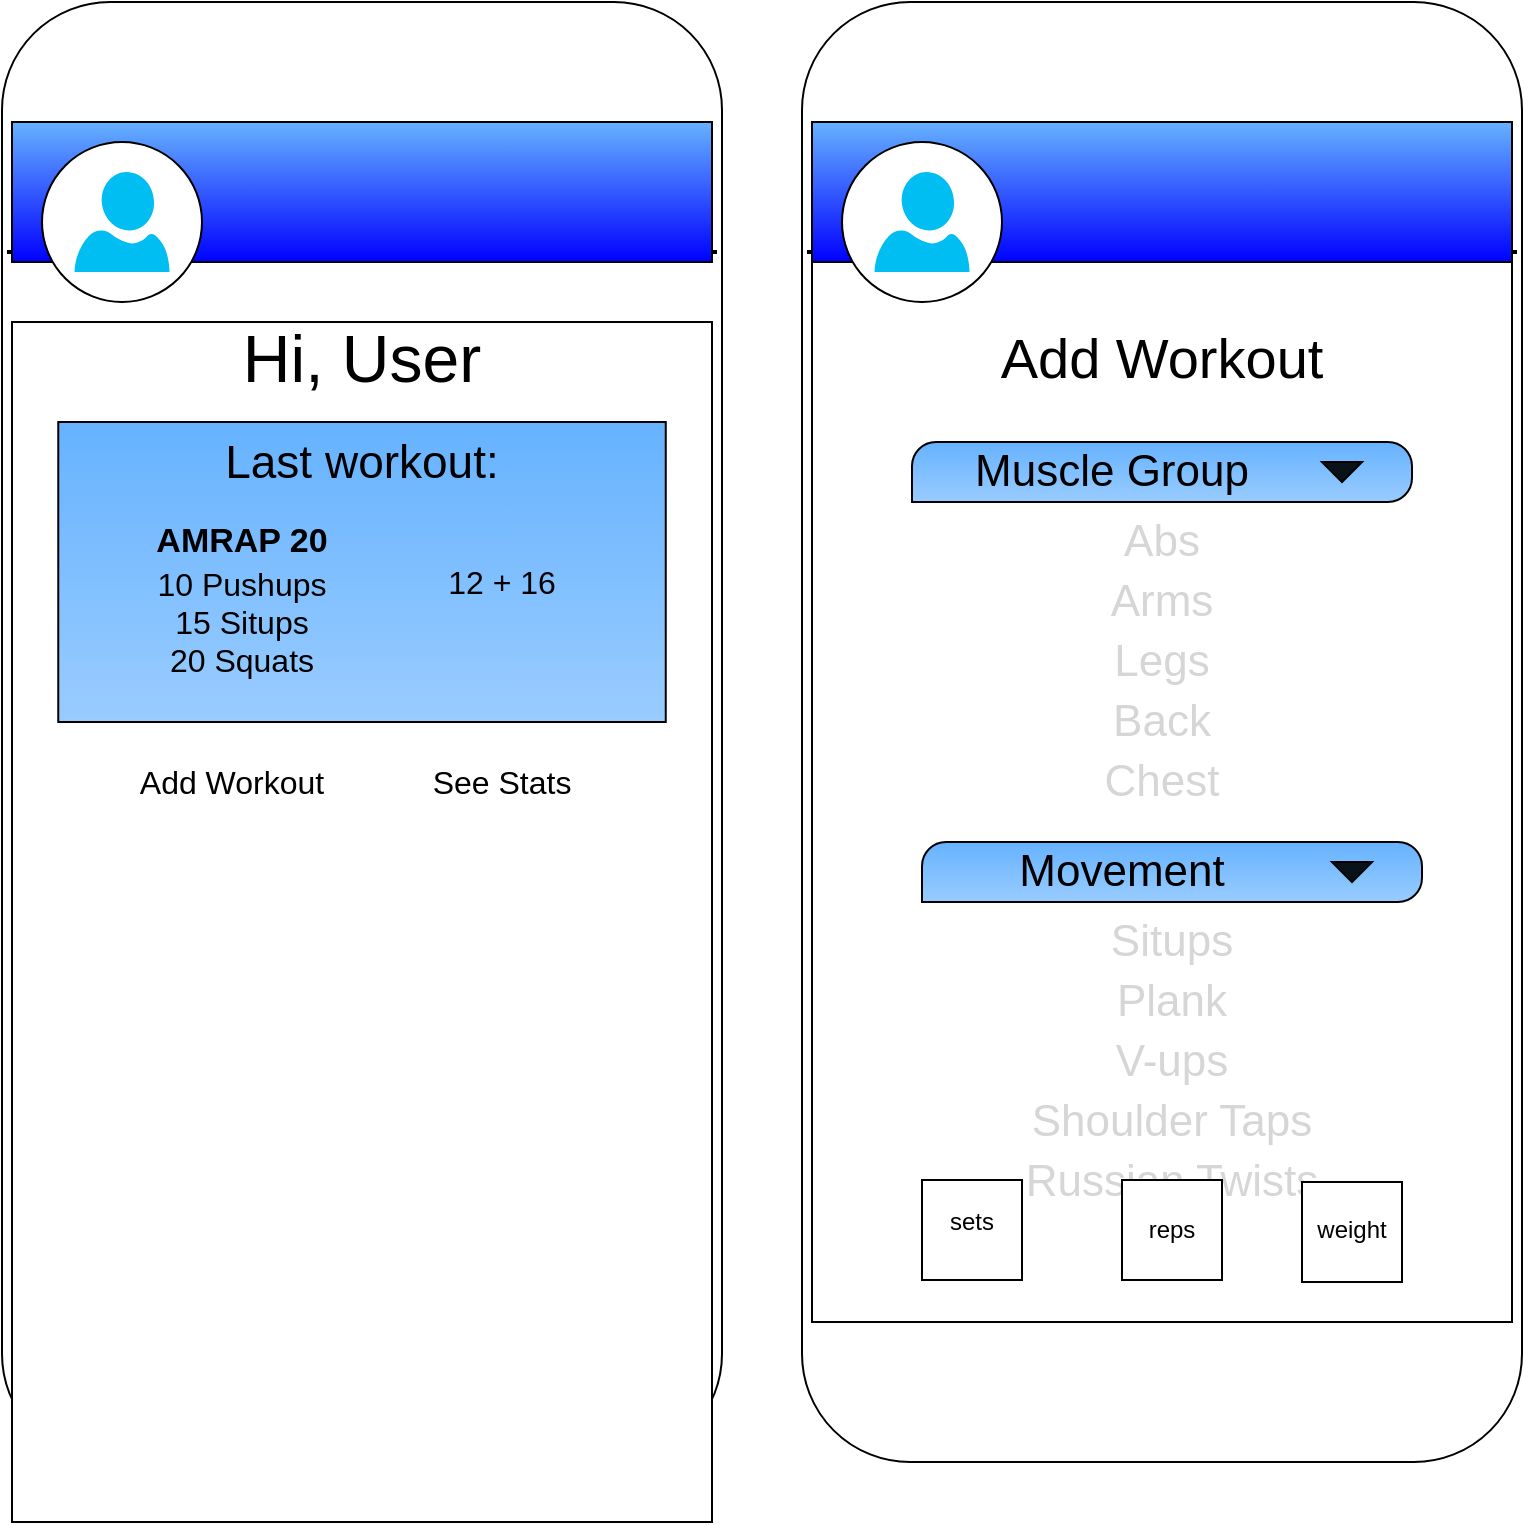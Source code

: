 <mxfile version="13.6.5" type="github" pages="2">
  <diagram id="KyPOi3YeEkolavE5UeDp" name="Entry, Add Workout">
    <mxGraphModel dx="1426" dy="770" grid="1" gridSize="10" guides="1" tooltips="1" connect="1" arrows="1" fold="1" page="1" pageScale="1" pageWidth="850" pageHeight="1100" math="0" shadow="0">
      <root>
        <mxCell id="0" />
        <mxCell id="1" parent="0" />
        <mxCell id="WjqQu0tN3Q2xeVW4dF_L-2" value="" style="rounded=1;whiteSpace=wrap;html=1;" parent="1" vertex="1">
          <mxGeometry x="440" y="20" width="360" height="730" as="geometry" />
        </mxCell>
        <mxCell id="WjqQu0tN3Q2xeVW4dF_L-1" value="" style="rounded=1;whiteSpace=wrap;html=1;arcSize=15;" parent="1" vertex="1">
          <mxGeometry x="40" y="20" width="360" height="730" as="geometry" />
        </mxCell>
        <mxCell id="WjqQu0tN3Q2xeVW4dF_L-9" value="" style="rounded=0;whiteSpace=wrap;html=1;" parent="1" vertex="1">
          <mxGeometry x="45" y="180" width="350" height="600" as="geometry" />
        </mxCell>
        <mxCell id="WjqQu0tN3Q2xeVW4dF_L-10" value="" style="rounded=0;whiteSpace=wrap;html=1;" parent="1" vertex="1">
          <mxGeometry x="445" y="80" width="350" height="600" as="geometry" />
        </mxCell>
        <mxCell id="WjqQu0tN3Q2xeVW4dF_L-8" value="" style="line;strokeWidth=2;html=1;" parent="1" vertex="1">
          <mxGeometry x="42.5" y="140" width="355" height="10" as="geometry" />
        </mxCell>
        <mxCell id="WjqQu0tN3Q2xeVW4dF_L-12" value="" style="line;strokeWidth=2;html=1;" parent="1" vertex="1">
          <mxGeometry x="442.5" y="140" width="355" height="10" as="geometry" />
        </mxCell>
        <mxCell id="WjqQu0tN3Q2xeVW4dF_L-16" value="" style="rounded=0;whiteSpace=wrap;html=1;gradientColor=#0000FF;fillColor=#66B2FF;" parent="1" vertex="1">
          <mxGeometry x="45" y="80" width="350" height="70" as="geometry" />
        </mxCell>
        <mxCell id="WjqQu0tN3Q2xeVW4dF_L-17" value="" style="rounded=0;whiteSpace=wrap;html=1;gradientColor=#0000FF;fillColor=#66B2FF;" parent="1" vertex="1">
          <mxGeometry x="445" y="80" width="350" height="70" as="geometry" />
        </mxCell>
        <mxCell id="WjqQu0tN3Q2xeVW4dF_L-13" value="" style="ellipse;whiteSpace=wrap;html=1;aspect=fixed;" parent="1" vertex="1">
          <mxGeometry x="60" y="90" width="80" height="80" as="geometry" />
        </mxCell>
        <mxCell id="WjqQu0tN3Q2xeVW4dF_L-15" value="" style="verticalLabelPosition=bottom;html=1;verticalAlign=top;align=center;strokeColor=none;fillColor=#00BEF2;shape=mxgraph.azure.user;" parent="1" vertex="1">
          <mxGeometry x="76.25" y="105" width="47.5" height="50" as="geometry" />
        </mxCell>
        <mxCell id="WjqQu0tN3Q2xeVW4dF_L-19" value="" style="ellipse;whiteSpace=wrap;html=1;aspect=fixed;" parent="1" vertex="1">
          <mxGeometry x="460" y="90" width="80" height="80" as="geometry" />
        </mxCell>
        <mxCell id="WjqQu0tN3Q2xeVW4dF_L-20" value="" style="verticalLabelPosition=bottom;html=1;verticalAlign=top;align=center;strokeColor=none;fillColor=#00BEF2;shape=mxgraph.azure.user;" parent="1" vertex="1">
          <mxGeometry x="476.25" y="105" width="47.5" height="50" as="geometry" />
        </mxCell>
        <mxCell id="WjqQu0tN3Q2xeVW4dF_L-21" value="Hi, User" style="text;html=1;strokeColor=none;fillColor=none;align=center;verticalAlign=middle;whiteSpace=wrap;rounded=0;fontSize=33;" parent="1" vertex="1">
          <mxGeometry x="140" y="180" width="160" height="35" as="geometry" />
        </mxCell>
        <mxCell id="WjqQu0tN3Q2xeVW4dF_L-23" value="" style="rounded=0;whiteSpace=wrap;html=1;fillColor=#66B2FF;fontSize=33;gradientColor=#99CCFF;" parent="1" vertex="1">
          <mxGeometry x="68.13" y="230" width="303.75" height="150" as="geometry" />
        </mxCell>
        <mxCell id="WjqQu0tN3Q2xeVW4dF_L-24" value="Last workout:" style="text;html=1;strokeColor=none;fillColor=none;align=center;verticalAlign=middle;whiteSpace=wrap;rounded=0;fontSize=23;" parent="1" vertex="1">
          <mxGeometry x="145.01" y="240" width="150" height="20" as="geometry" />
        </mxCell>
        <mxCell id="WjqQu0tN3Q2xeVW4dF_L-25" value="AMRAP 20" style="text;html=1;strokeColor=none;fillColor=none;align=center;verticalAlign=middle;whiteSpace=wrap;rounded=0;fontSize=17;fontStyle=1" parent="1" vertex="1">
          <mxGeometry x="115.01" y="280" width="90" height="20" as="geometry" />
        </mxCell>
        <mxCell id="WjqQu0tN3Q2xeVW4dF_L-26" value="10 Pushups&lt;br style=&quot;font-size: 16px;&quot;&gt;15 Situps&lt;br style=&quot;font-size: 16px;&quot;&gt;20 Squats" style="text;html=1;strokeColor=none;fillColor=none;align=center;verticalAlign=middle;whiteSpace=wrap;rounded=0;fontSize=16;" parent="1" vertex="1">
          <mxGeometry x="100" y="300" width="120" height="60" as="geometry" />
        </mxCell>
        <mxCell id="WjqQu0tN3Q2xeVW4dF_L-27" value="12 + 16" style="text;html=1;strokeColor=none;fillColor=none;align=center;verticalAlign=middle;whiteSpace=wrap;rounded=0;fontSize=16;" parent="1" vertex="1">
          <mxGeometry x="260" y="300" width="60" height="20" as="geometry" />
        </mxCell>
        <mxCell id="WjqQu0tN3Q2xeVW4dF_L-28" value="Add Workout&lt;br&gt;" style="text;html=1;strokeColor=none;fillColor=none;align=center;verticalAlign=middle;whiteSpace=wrap;rounded=0;fontSize=16;" parent="1" vertex="1">
          <mxGeometry x="105.01" y="400" width="100" height="20" as="geometry" />
        </mxCell>
        <mxCell id="WjqQu0tN3Q2xeVW4dF_L-29" value="See Stats&lt;br&gt;" style="text;html=1;strokeColor=none;fillColor=none;align=center;verticalAlign=middle;whiteSpace=wrap;rounded=0;fontSize=16;" parent="1" vertex="1">
          <mxGeometry x="245" y="400" width="90" height="20" as="geometry" />
        </mxCell>
        <mxCell id="WjqQu0tN3Q2xeVW4dF_L-30" value="Add Workout&lt;br style=&quot;font-size: 28px;&quot;&gt;" style="text;html=1;strokeColor=none;fillColor=none;align=center;verticalAlign=middle;whiteSpace=wrap;rounded=0;fontSize=28;" parent="1" vertex="1">
          <mxGeometry x="525" y="187.5" width="190" height="20" as="geometry" />
        </mxCell>
        <mxCell id="WjqQu0tN3Q2xeVW4dF_L-31" value="" style="verticalLabelPosition=bottom;verticalAlign=top;html=1;shape=mxgraph.basic.three_corner_round_rect;dx=6;fillColor=#66B2FF;gradientColor=#99CCFF;fontSize=28;" parent="1" vertex="1">
          <mxGeometry x="495" y="240" width="250" height="30" as="geometry" />
        </mxCell>
        <mxCell id="WjqQu0tN3Q2xeVW4dF_L-32" value="Muscle Group" style="text;html=1;strokeColor=none;fillColor=none;align=center;verticalAlign=middle;whiteSpace=wrap;rounded=0;fontSize=22;" parent="1" vertex="1">
          <mxGeometry x="510" y="245" width="170" height="20" as="geometry" />
        </mxCell>
        <mxCell id="WjqQu0tN3Q2xeVW4dF_L-33" value="" style="triangle;whiteSpace=wrap;html=1;fontSize=22;rotation=90;fillColor=#0A1219;" parent="1" vertex="1">
          <mxGeometry x="705" y="245" width="10" height="20" as="geometry" />
        </mxCell>
        <mxCell id="WjqQu0tN3Q2xeVW4dF_L-36" value="Legs" style="text;html=1;strokeColor=none;fillColor=none;align=center;verticalAlign=middle;whiteSpace=wrap;rounded=0;fontSize=22;fontColor=#D6D6D6;" parent="1" vertex="1">
          <mxGeometry x="535" y="340" width="170" height="20" as="geometry" />
        </mxCell>
        <mxCell id="WjqQu0tN3Q2xeVW4dF_L-37" value="Back" style="text;html=1;strokeColor=none;fillColor=none;align=center;verticalAlign=middle;whiteSpace=wrap;rounded=0;fontSize=22;fontColor=#D6D6D6;" parent="1" vertex="1">
          <mxGeometry x="535" y="370" width="170" height="20" as="geometry" />
        </mxCell>
        <mxCell id="WjqQu0tN3Q2xeVW4dF_L-38" value="Chest" style="text;html=1;strokeColor=none;fillColor=none;align=center;verticalAlign=middle;whiteSpace=wrap;rounded=0;fontSize=22;fontColor=#D6D6D6;" parent="1" vertex="1">
          <mxGeometry x="535" y="400" width="170" height="20" as="geometry" />
        </mxCell>
        <mxCell id="WjqQu0tN3Q2xeVW4dF_L-39" value="Arms" style="text;html=1;strokeColor=none;fillColor=none;align=center;verticalAlign=middle;whiteSpace=wrap;rounded=0;fontSize=22;fontColor=#D6D6D6;" parent="1" vertex="1">
          <mxGeometry x="535" y="310" width="170" height="20" as="geometry" />
        </mxCell>
        <mxCell id="WjqQu0tN3Q2xeVW4dF_L-40" value="Abs" style="text;html=1;strokeColor=none;fillColor=none;align=center;verticalAlign=middle;whiteSpace=wrap;rounded=0;fontSize=22;fontColor=#D6D6D6;" parent="1" vertex="1">
          <mxGeometry x="535" y="280" width="170" height="20" as="geometry" />
        </mxCell>
        <mxCell id="WjqQu0tN3Q2xeVW4dF_L-45" value="" style="verticalLabelPosition=bottom;verticalAlign=top;html=1;shape=mxgraph.basic.three_corner_round_rect;dx=6;fillColor=#66B2FF;gradientColor=#99CCFF;fontSize=28;" parent="1" vertex="1">
          <mxGeometry x="500" y="440" width="250" height="30" as="geometry" />
        </mxCell>
        <mxCell id="WjqQu0tN3Q2xeVW4dF_L-46" value="Movement" style="text;html=1;strokeColor=none;fillColor=none;align=center;verticalAlign=middle;whiteSpace=wrap;rounded=0;fontSize=22;" parent="1" vertex="1">
          <mxGeometry x="515" y="445" width="170" height="20" as="geometry" />
        </mxCell>
        <mxCell id="WjqQu0tN3Q2xeVW4dF_L-47" value="" style="triangle;whiteSpace=wrap;html=1;fontSize=22;rotation=90;fillColor=#0A1219;" parent="1" vertex="1">
          <mxGeometry x="710" y="445" width="10" height="20" as="geometry" />
        </mxCell>
        <mxCell id="WjqQu0tN3Q2xeVW4dF_L-48" value="V-ups" style="text;html=1;strokeColor=none;fillColor=none;align=center;verticalAlign=middle;whiteSpace=wrap;rounded=0;fontSize=22;fontColor=#D6D6D6;" parent="1" vertex="1">
          <mxGeometry x="540" y="540" width="170" height="20" as="geometry" />
        </mxCell>
        <mxCell id="WjqQu0tN3Q2xeVW4dF_L-49" value="Shoulder Taps" style="text;html=1;strokeColor=none;fillColor=none;align=center;verticalAlign=middle;whiteSpace=wrap;rounded=0;fontSize=22;fontColor=#D6D6D6;" parent="1" vertex="1">
          <mxGeometry x="540" y="570" width="170" height="20" as="geometry" />
        </mxCell>
        <mxCell id="WjqQu0tN3Q2xeVW4dF_L-50" value="Russian Twists" style="text;html=1;strokeColor=none;fillColor=none;align=center;verticalAlign=middle;whiteSpace=wrap;rounded=0;fontSize=22;fontColor=#D6D6D6;" parent="1" vertex="1">
          <mxGeometry x="540" y="600" width="170" height="20" as="geometry" />
        </mxCell>
        <mxCell id="WjqQu0tN3Q2xeVW4dF_L-51" value="Plank" style="text;html=1;strokeColor=none;fillColor=none;align=center;verticalAlign=middle;whiteSpace=wrap;rounded=0;fontSize=22;fontColor=#D6D6D6;" parent="1" vertex="1">
          <mxGeometry x="540" y="510" width="170" height="20" as="geometry" />
        </mxCell>
        <mxCell id="WjqQu0tN3Q2xeVW4dF_L-52" value="Situps" style="text;html=1;strokeColor=none;fillColor=none;align=center;verticalAlign=middle;whiteSpace=wrap;rounded=0;fontSize=22;fontColor=#D6D6D6;" parent="1" vertex="1">
          <mxGeometry x="540" y="480" width="170" height="20" as="geometry" />
        </mxCell>
        <mxCell id="hOjcE8Som80fzLRIyZZL-1" value="" style="whiteSpace=wrap;html=1;aspect=fixed;" vertex="1" parent="1">
          <mxGeometry x="500" y="609" width="50" height="50" as="geometry" />
        </mxCell>
        <mxCell id="hOjcE8Som80fzLRIyZZL-2" value="" style="whiteSpace=wrap;html=1;aspect=fixed;" vertex="1" parent="1">
          <mxGeometry x="600" y="609" width="50" height="50" as="geometry" />
        </mxCell>
        <mxCell id="hOjcE8Som80fzLRIyZZL-3" value="" style="whiteSpace=wrap;html=1;aspect=fixed;" vertex="1" parent="1">
          <mxGeometry x="690" y="610" width="50" height="50" as="geometry" />
        </mxCell>
        <mxCell id="hOjcE8Som80fzLRIyZZL-4" value="" style="shape=image;html=1;verticalAlign=top;verticalLabelPosition=bottom;labelBackgroundColor=#ffffff;imageAspect=0;aspect=fixed;image=https://cdn2.iconfinder.com/data/icons/flat-ui-icons-24-px/24/plus-24-128.png;rotation=45;" vertex="1" parent="1">
          <mxGeometry x="560" y="620" width="28" height="28" as="geometry" />
        </mxCell>
        <mxCell id="hOjcE8Som80fzLRIyZZL-5" value="sets" style="text;html=1;strokeColor=none;fillColor=none;align=center;verticalAlign=middle;whiteSpace=wrap;rounded=0;" vertex="1" parent="1">
          <mxGeometry x="505" y="620" width="40" height="20" as="geometry" />
        </mxCell>
        <mxCell id="hOjcE8Som80fzLRIyZZL-6" value="reps" style="text;html=1;strokeColor=none;fillColor=none;align=center;verticalAlign=middle;whiteSpace=wrap;rounded=0;" vertex="1" parent="1">
          <mxGeometry x="605" y="624" width="40" height="20" as="geometry" />
        </mxCell>
        <mxCell id="hOjcE8Som80fzLRIyZZL-7" value="weight" style="text;html=1;strokeColor=none;fillColor=none;align=center;verticalAlign=middle;whiteSpace=wrap;rounded=0;" vertex="1" parent="1">
          <mxGeometry x="695" y="624" width="40" height="20" as="geometry" />
        </mxCell>
        <mxCell id="hOjcE8Som80fzLRIyZZL-8" value="" style="shape=image;html=1;verticalAlign=top;verticalLabelPosition=bottom;labelBackgroundColor=#ffffff;imageAspect=0;aspect=fixed;image=https://cdn2.iconfinder.com/data/icons/flat-ui-icons-24-px/24/plus-24-128.png;rotation=45;" vertex="1" parent="1">
          <mxGeometry x="657" y="621" width="28" height="28" as="geometry" />
        </mxCell>
      </root>
    </mxGraphModel>
  </diagram>
  <diagram id="lUI_o1l_l3ktIv_HNoKZ" name="Today&#39;s Workout, Stats">
    
    <mxGraphModel dx="1358" dy="744" grid="1" gridSize="10" guides="1" tooltips="1" connect="1" arrows="1" fold="1" page="1" pageScale="1" pageWidth="850" pageHeight="1100" math="0" shadow="0">
      
      <root>
        
        <mxCell id="zfeHL6yritqO-PtCXMWo-0" />
        
        <mxCell id="zfeHL6yritqO-PtCXMWo-1" parent="zfeHL6yritqO-PtCXMWo-0" />
        
        <mxCell id="zfeHL6yritqO-PtCXMWo-2" value="" style="rounded=1;whiteSpace=wrap;html=1;" vertex="1" parent="zfeHL6yritqO-PtCXMWo-1">
          
          <mxGeometry x="440" y="20" width="360" height="730" as="geometry" />
          
        </mxCell>
        
        <mxCell id="zfeHL6yritqO-PtCXMWo-3" value="" style="rounded=1;whiteSpace=wrap;html=1;arcSize=15;" vertex="1" parent="zfeHL6yritqO-PtCXMWo-1">
          
          <mxGeometry x="40" y="20" width="360" height="730" as="geometry" />
          
        </mxCell>
        
        <mxCell id="zfeHL6yritqO-PtCXMWo-4" value="" style="rounded=0;whiteSpace=wrap;html=1;" vertex="1" parent="zfeHL6yritqO-PtCXMWo-1">
          
          <mxGeometry x="45" y="80" width="350" height="600" as="geometry" />
          
        </mxCell>
        
        <mxCell id="zfeHL6yritqO-PtCXMWo-5" value="" style="rounded=0;whiteSpace=wrap;html=1;" vertex="1" parent="zfeHL6yritqO-PtCXMWo-1">
          
          <mxGeometry x="445" y="80" width="350" height="600" as="geometry" />
          
        </mxCell>
        
        <mxCell id="zfeHL6yritqO-PtCXMWo-6" value="" style="line;strokeWidth=2;html=1;" vertex="1" parent="zfeHL6yritqO-PtCXMWo-1">
          
          <mxGeometry x="42.5" y="140" width="355" height="10" as="geometry" />
          
        </mxCell>
        
        <mxCell id="zfeHL6yritqO-PtCXMWo-7" value="" style="line;strokeWidth=2;html=1;" vertex="1" parent="zfeHL6yritqO-PtCXMWo-1">
          
          <mxGeometry x="442.5" y="140" width="355" height="10" as="geometry" />
          
        </mxCell>
        
        <mxCell id="zfeHL6yritqO-PtCXMWo-8" value="" style="rounded=0;whiteSpace=wrap;html=1;gradientColor=#0000FF;fillColor=#66B2FF;" vertex="1" parent="zfeHL6yritqO-PtCXMWo-1">
          
          <mxGeometry x="45" y="80" width="350" height="70" as="geometry" />
          
        </mxCell>
        
        <mxCell id="zfeHL6yritqO-PtCXMWo-9" value="" style="rounded=0;whiteSpace=wrap;html=1;gradientColor=#0000FF;fillColor=#66B2FF;" vertex="1" parent="zfeHL6yritqO-PtCXMWo-1">
          
          <mxGeometry x="445" y="80" width="350" height="70" as="geometry" />
          
        </mxCell>
        
        <mxCell id="zfeHL6yritqO-PtCXMWo-10" value="" style="ellipse;whiteSpace=wrap;html=1;aspect=fixed;" vertex="1" parent="zfeHL6yritqO-PtCXMWo-1">
          
          <mxGeometry x="60" y="90" width="80" height="80" as="geometry" />
          
        </mxCell>
        
        <mxCell id="zfeHL6yritqO-PtCXMWo-11" value="" style="verticalLabelPosition=bottom;html=1;verticalAlign=top;align=center;strokeColor=none;fillColor=#00BEF2;shape=mxgraph.azure.user;" vertex="1" parent="zfeHL6yritqO-PtCXMWo-1">
          
          <mxGeometry x="76.25" y="105" width="47.5" height="50" as="geometry" />
          
        </mxCell>
        
        <mxCell id="zfeHL6yritqO-PtCXMWo-12" value="" style="ellipse;whiteSpace=wrap;html=1;aspect=fixed;" vertex="1" parent="zfeHL6yritqO-PtCXMWo-1">
          
          <mxGeometry x="460" y="90" width="80" height="80" as="geometry" />
          
        </mxCell>
        
        <mxCell id="zfeHL6yritqO-PtCXMWo-13" value="" style="verticalLabelPosition=bottom;html=1;verticalAlign=top;align=center;strokeColor=none;fillColor=#00BEF2;shape=mxgraph.azure.user;" vertex="1" parent="zfeHL6yritqO-PtCXMWo-1">
          
          <mxGeometry x="476.25" y="105" width="47.5" height="50" as="geometry" />
          
        </mxCell>
        
        <mxCell id="zfeHL6yritqO-PtCXMWo-15" value="" style="rounded=0;whiteSpace=wrap;html=1;fillColor=#66B2FF;fontSize=33;gradientColor=#99CCFF;" vertex="1" parent="zfeHL6yritqO-PtCXMWo-1">
          
          <mxGeometry x="68.13" y="230" width="303.75" height="280" as="geometry" />
          
        </mxCell>
        
        <mxCell id="zfeHL6yritqO-PtCXMWo-22" value="Workout Stats" style="text;html=1;strokeColor=none;fillColor=none;align=center;verticalAlign=middle;whiteSpace=wrap;rounded=0;fontSize=28;" vertex="1" parent="zfeHL6yritqO-PtCXMWo-1">
          
          <mxGeometry x="525" y="190" width="190" height="20" as="geometry" />
          
        </mxCell>
        
        <mxCell id="HTJily34jDrME0Ey3kwM-0" value="" style="shape=image;html=1;verticalAlign=top;verticalLabelPosition=bottom;labelBackgroundColor=#ffffff;imageAspect=0;aspect=fixed;image=https://cdn1.iconfinder.com/data/icons/free-education-set/33/curvedchart-128.png;fillColor=#0A1219;gradientColor=none;fontSize=22;fontColor=#D6D6D6;" vertex="1" parent="zfeHL6yritqO-PtCXMWo-1">
          
          <mxGeometry x="490" y="230" width="258" height="258" as="geometry" />
          
        </mxCell>
        
        <mxCell id="HTJily34jDrME0Ey3kwM-1" value="Speed" style="text;html=1;strokeColor=none;fillColor=none;align=center;verticalAlign=middle;whiteSpace=wrap;rounded=0;fontSize=22;fontColor=#D6D6D6;" vertex="1" parent="zfeHL6yritqO-PtCXMWo-1">
          
          <mxGeometry x="580" y="510" width="100" height="20" as="geometry" />
          
        </mxCell>
        
        <mxCell id="HTJily34jDrME0Ey3kwM-2" style="edgeStyle=orthogonalEdgeStyle;rounded=0;orthogonalLoop=1;jettySize=auto;html=1;exitX=0.5;exitY=1;exitDx=0;exitDy=0;fontSize=22;fontColor=#D6D6D6;" edge="1" parent="zfeHL6yritqO-PtCXMWo-1" source="HTJily34jDrME0Ey3kwM-1" target="HTJily34jDrME0Ey3kwM-1">
          
          <mxGeometry relative="1" as="geometry" />
          
        </mxCell>
        
        <mxCell id="HTJily34jDrME0Ey3kwM-3" value="Time" style="text;html=1;strokeColor=none;fillColor=none;align=center;verticalAlign=middle;whiteSpace=wrap;rounded=0;fontSize=22;fontColor=#D6D6D6;direction=east;rotation=270;" vertex="1" parent="zfeHL6yritqO-PtCXMWo-1">
          
          <mxGeometry x="450" y="349" width="40" height="20" as="geometry" />
          
        </mxCell>
        
        <mxCell id="HTJily34jDrME0Ey3kwM-5" value="Goals" style="text;html=1;strokeColor=none;fillColor=none;align=center;verticalAlign=middle;whiteSpace=wrap;rounded=0;fontSize=30;" vertex="1" parent="zfeHL6yritqO-PtCXMWo-1">
          
          <mxGeometry x="185" y="190" width="70" height="20" as="geometry" />
          
        </mxCell>
        
        <mxCell id="HTJily34jDrME0Ey3kwM-6" value="Baseline Stats" style="text;html=1;strokeColor=none;fillColor=none;align=center;verticalAlign=middle;whiteSpace=wrap;rounded=0;fontSize=24;fontColor=#0A1219;" vertex="1" parent="zfeHL6yritqO-PtCXMWo-1">
          
          <mxGeometry x="105.01" y="250" width="230" height="20" as="geometry" />
          
        </mxCell>
        
        <mxCell id="HTJily34jDrME0Ey3kwM-7" value="1 mile run: 8:42" style="text;html=1;strokeColor=none;fillColor=none;align=center;verticalAlign=middle;whiteSpace=wrap;rounded=0;fontSize=24;fontColor=#0A1219;" vertex="1" parent="zfeHL6yritqO-PtCXMWo-1">
          
          <mxGeometry x="105" y="290" width="230" height="20" as="geometry" />
          
        </mxCell>
        
        <mxCell id="HTJily34jDrME0Ey3kwM-8" value="2k erg: 7:56" style="text;html=1;strokeColor=none;fillColor=none;align=center;verticalAlign=middle;whiteSpace=wrap;rounded=0;fontSize=24;fontColor=#0A1219;" vertex="1" parent="zfeHL6yritqO-PtCXMWo-1">
          
          <mxGeometry x="105.01" y="329" width="230" height="20" as="geometry" />
          
        </mxCell>
        
        <mxCell id="HTJily34jDrME0Ey3kwM-9" value="Squats to failure: 73" style="text;html=1;strokeColor=none;fillColor=none;align=center;verticalAlign=middle;whiteSpace=wrap;rounded=0;fontSize=24;fontColor=#0A1219;" vertex="1" parent="zfeHL6yritqO-PtCXMWo-1">
          
          <mxGeometry x="105" y="370" width="230" height="20" as="geometry" />
          
        </mxCell>
        
        <mxCell id="HTJily34jDrME0Ey3kwM-10" value="Pullups to failure: 6" style="text;html=1;strokeColor=none;fillColor=none;align=center;verticalAlign=middle;whiteSpace=wrap;rounded=0;fontSize=24;fontColor=#0A1219;" vertex="1" parent="zfeHL6yritqO-PtCXMWo-1">
          
          <mxGeometry x="105" y="410" width="230" height="20" as="geometry" />
          
        </mxCell>
        
        <mxCell id="HTJily34jDrME0Ey3kwM-11" value="Add stat" style="text;html=1;strokeColor=none;fillColor=none;align=center;verticalAlign=middle;whiteSpace=wrap;rounded=0;fontSize=24;fontColor=#808080;" vertex="1" parent="zfeHL6yritqO-PtCXMWo-1">
          
          <mxGeometry x="165.01" y="460" width="110" height="20" as="geometry" />
          
        </mxCell>
        
      </root>
      
    </mxGraphModel>
    
  </diagram>
</mxfile>
